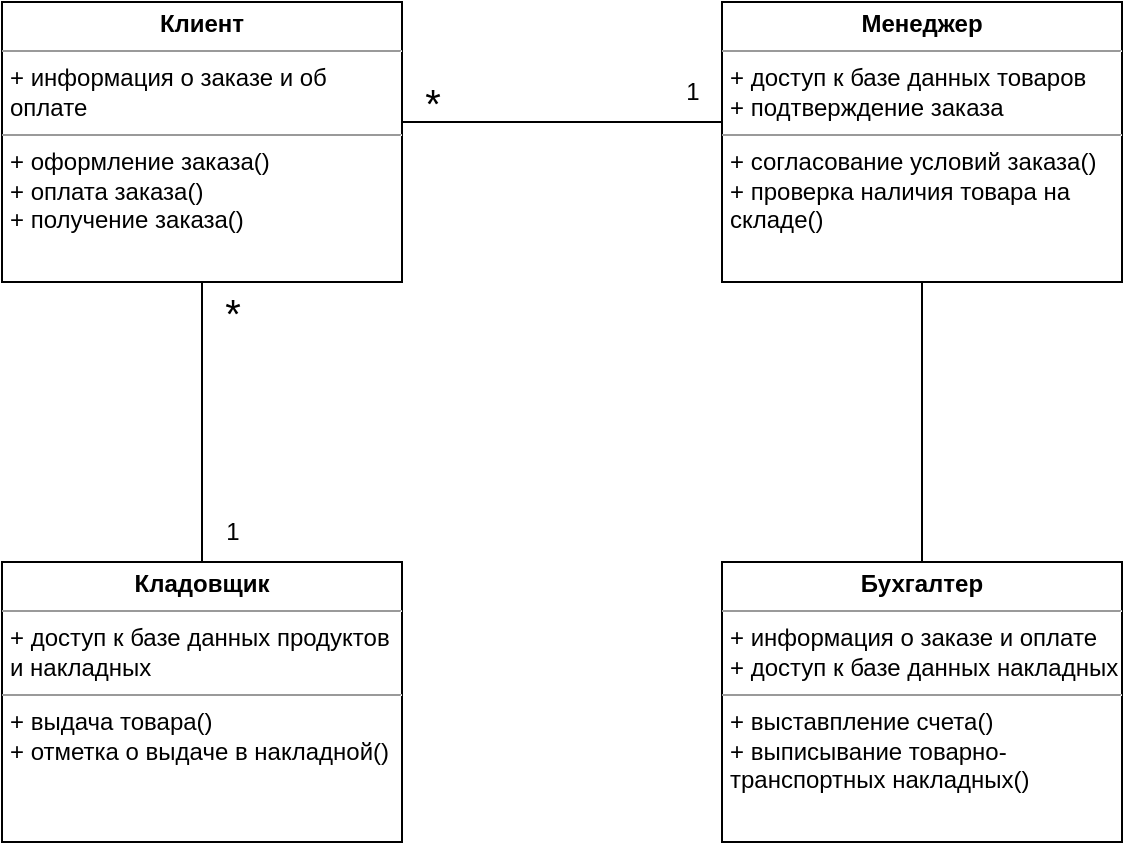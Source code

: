 <mxfile version="22.0.5" type="google">
  <diagram name="Страница — 1" id="8WVoPQ2ZIEf0QVkeyRDn">
    <mxGraphModel grid="1" page="0" gridSize="10" guides="1" tooltips="1" connect="1" arrows="1" fold="1" pageScale="1" pageWidth="827" pageHeight="1169" math="0" shadow="0">
      <root>
        <mxCell id="0" />
        <mxCell id="1" parent="0" />
        <mxCell id="E_8etWD9rXSymkxWeWry-10" value="&lt;p style=&quot;margin:0px;margin-top:4px;text-align:center;&quot;&gt;&lt;b&gt;Клиент&lt;/b&gt;&lt;/p&gt;&lt;hr size=&quot;1&quot;&gt;&lt;p style=&quot;margin:0px;margin-left:4px;&quot;&gt;+ информация о заказе и об оплате&lt;br&gt;&lt;/p&gt;&lt;hr size=&quot;1&quot;&gt;&lt;p style=&quot;margin:0px;margin-left:4px;&quot;&gt;+ оформление заказа()&lt;br&gt;+ оплата заказа()&lt;/p&gt;&lt;p style=&quot;margin:0px;margin-left:4px;&quot;&gt;+ получение заказа()&lt;/p&gt;" style="verticalAlign=top;align=left;overflow=fill;fontSize=12;fontFamily=Helvetica;html=1;whiteSpace=wrap;" vertex="1" parent="1">
          <mxGeometry x="120" y="120" width="200" height="140" as="geometry" />
        </mxCell>
        <mxCell id="E_8etWD9rXSymkxWeWry-11" value="&lt;p style=&quot;margin:0px;margin-top:4px;text-align:center;&quot;&gt;&lt;b&gt;Менеджер&lt;/b&gt;&lt;/p&gt;&lt;hr size=&quot;1&quot;&gt;&lt;p style=&quot;margin:0px;margin-left:4px;&quot;&gt;+ доступ к базе данных товаров&lt;br&gt;+ подтверждение заказа&lt;/p&gt;&lt;hr size=&quot;1&quot;&gt;&lt;p style=&quot;margin:0px;margin-left:4px;&quot;&gt;+ согласование условий заказа()&lt;br&gt;+ проверка наличия товара на складе()&lt;/p&gt;" style="verticalAlign=top;align=left;overflow=fill;fontSize=12;fontFamily=Helvetica;html=1;whiteSpace=wrap;" vertex="1" parent="1">
          <mxGeometry x="480" y="120" width="200" height="140" as="geometry" />
        </mxCell>
        <mxCell id="E_8etWD9rXSymkxWeWry-12" value="&lt;p style=&quot;margin:0px;margin-top:4px;text-align:center;&quot;&gt;&lt;b&gt;Кладовщик&lt;/b&gt;&lt;/p&gt;&lt;hr size=&quot;1&quot;&gt;&lt;p style=&quot;margin:0px;margin-left:4px;&quot;&gt;+ доступ к базе данных продуктов и накладных&lt;br&gt;&lt;/p&gt;&lt;hr size=&quot;1&quot;&gt;&lt;p style=&quot;margin:0px;margin-left:4px;&quot;&gt;+ выдача товара()&lt;br&gt;+ отметка о выдаче в накладной()&lt;/p&gt;" style="verticalAlign=top;align=left;overflow=fill;fontSize=12;fontFamily=Helvetica;html=1;whiteSpace=wrap;" vertex="1" parent="1">
          <mxGeometry x="120" y="400" width="200" height="140" as="geometry" />
        </mxCell>
        <mxCell id="E_8etWD9rXSymkxWeWry-13" value="&lt;p style=&quot;margin:0px;margin-top:4px;text-align:center;&quot;&gt;&lt;b style=&quot;&quot;&gt;Бухгалтер&lt;/b&gt;&lt;/p&gt;&lt;hr size=&quot;1&quot;&gt;&lt;p style=&quot;margin:0px;margin-left:4px;&quot;&gt;+ информация о заказе и оплате&lt;br&gt;+ доступ к базе данных накладных&lt;/p&gt;&lt;hr size=&quot;1&quot;&gt;&lt;p style=&quot;margin:0px;margin-left:4px;&quot;&gt;+ выставпление счета()&lt;br&gt;+ выписывание товарно-транспортных накладных()&lt;/p&gt;" style="verticalAlign=top;align=left;overflow=fill;fontSize=12;fontFamily=Helvetica;html=1;whiteSpace=wrap;" vertex="1" parent="1">
          <mxGeometry x="480" y="400" width="200" height="140" as="geometry" />
        </mxCell>
        <mxCell id="E_8etWD9rXSymkxWeWry-14" value="" style="endArrow=none;html=1;rounded=0;exitX=0.5;exitY=0;exitDx=0;exitDy=0;entryX=0.5;entryY=1;entryDx=0;entryDy=0;" edge="1" parent="1" source="E_8etWD9rXSymkxWeWry-12" target="E_8etWD9rXSymkxWeWry-10">
          <mxGeometry width="50" height="50" relative="1" as="geometry">
            <mxPoint x="220" y="370" as="sourcePoint" />
            <mxPoint x="270" y="320" as="targetPoint" />
          </mxGeometry>
        </mxCell>
        <mxCell id="E_8etWD9rXSymkxWeWry-15" value="" style="endArrow=none;html=1;rounded=0;" edge="1" parent="1">
          <mxGeometry width="50" height="50" relative="1" as="geometry">
            <mxPoint x="320" y="180" as="sourcePoint" />
            <mxPoint x="480" y="180" as="targetPoint" />
          </mxGeometry>
        </mxCell>
        <mxCell id="E_8etWD9rXSymkxWeWry-16" value="" style="endArrow=none;html=1;rounded=0;exitX=0.5;exitY=0;exitDx=0;exitDy=0;entryX=0.5;entryY=1;entryDx=0;entryDy=0;" edge="1" parent="1" source="E_8etWD9rXSymkxWeWry-13" target="E_8etWD9rXSymkxWeWry-11">
          <mxGeometry width="50" height="50" relative="1" as="geometry">
            <mxPoint x="500" y="370" as="sourcePoint" />
            <mxPoint x="550" y="320" as="targetPoint" />
          </mxGeometry>
        </mxCell>
        <mxCell id="E_8etWD9rXSymkxWeWry-17" value="1" style="text;html=1;align=center;verticalAlign=middle;resizable=0;points=[];autosize=1;strokeColor=none;fillColor=none;" vertex="1" parent="1">
          <mxGeometry x="220" y="370" width="30" height="30" as="geometry" />
        </mxCell>
        <mxCell id="E_8etWD9rXSymkxWeWry-18" value="*" style="text;html=1;align=center;verticalAlign=middle;resizable=0;points=[];autosize=1;strokeColor=none;fillColor=none;fontSize=20;" vertex="1" parent="1">
          <mxGeometry x="220" y="255" width="30" height="40" as="geometry" />
        </mxCell>
        <mxCell id="E_8etWD9rXSymkxWeWry-19" value="*" style="text;html=1;align=center;verticalAlign=middle;resizable=0;points=[];autosize=1;strokeColor=none;fillColor=none;fontSize=20;" vertex="1" parent="1">
          <mxGeometry x="320" y="150" width="30" height="40" as="geometry" />
        </mxCell>
        <mxCell id="E_8etWD9rXSymkxWeWry-20" value="1" style="text;html=1;align=center;verticalAlign=middle;resizable=0;points=[];autosize=1;strokeColor=none;fillColor=none;" vertex="1" parent="1">
          <mxGeometry x="450" y="150" width="30" height="30" as="geometry" />
        </mxCell>
      </root>
    </mxGraphModel>
  </diagram>
</mxfile>
